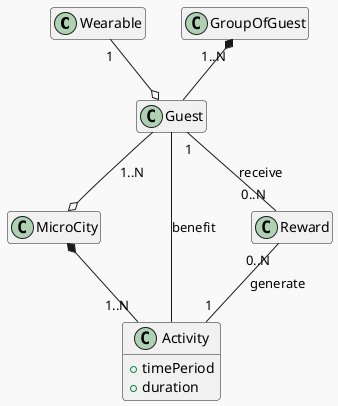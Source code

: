 @startuml domain-overview
hide empty methods
hide empty fields

!theme mars

class Wearable
class GroupOfGuest
Guest -up-* "1..N" GroupOfGuest


class Guest
Guest o-up- "1" Wearable
MicroCity *-down- "1..N" Activity
MicroCity o-up- Guest : "1..N"
Guest "1" -down- "0..N" Reward : "receive"
Reward "0..N" -- "1" Activity : "generate"
Guest -- Activity : "benefit"

class MicroCity
class Reward

class Activity {
    + timePeriod
    + duration
}

@enduml